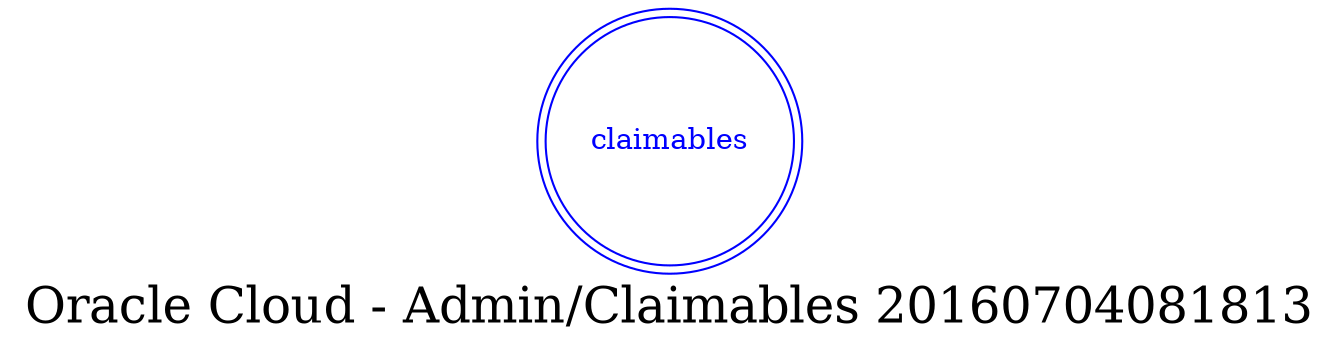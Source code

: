 digraph LexiconGraph {
graph[label="Oracle Cloud - Admin/Claimables 20160704081813", fontsize=24]
splines=true
"claimables" [color=blue, fontcolor=blue, shape=doublecircle]
}
